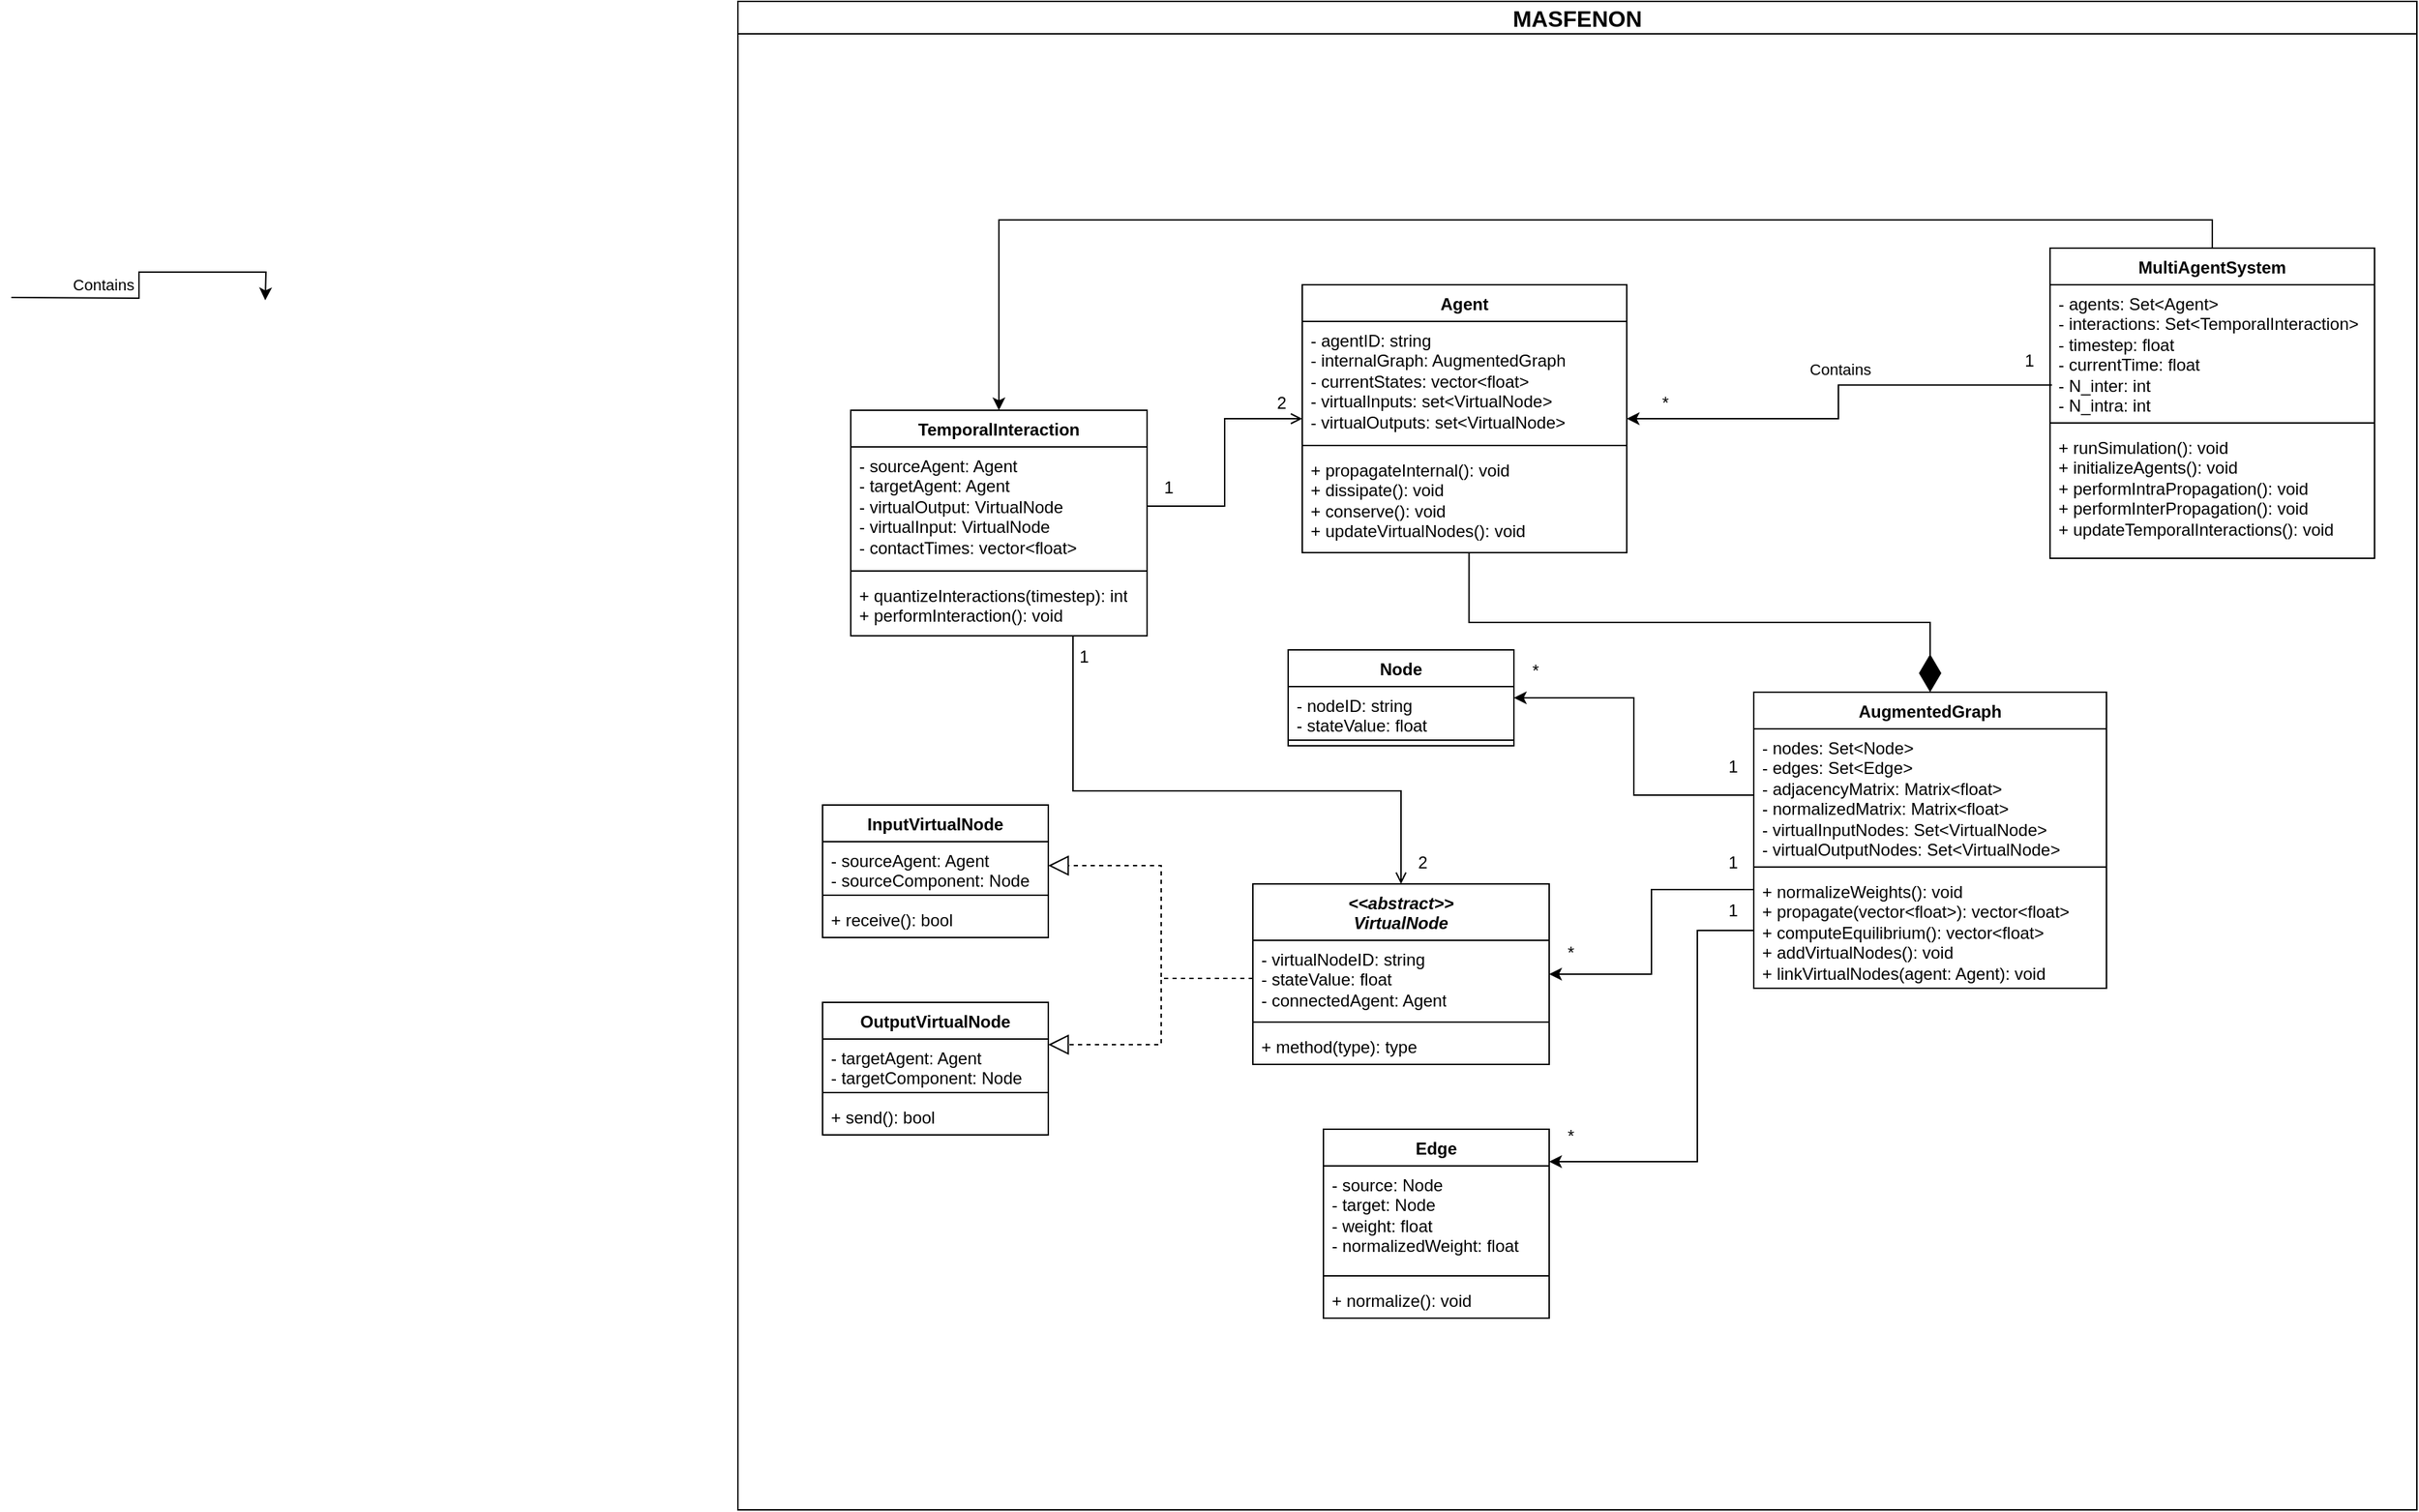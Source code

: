 <mxfile version="28.0.6">
  <diagram name="Page-1" id="b5b7bab2-c9e2-2cf4-8b2a-24fd1a2a6d21">
    <mxGraphModel dx="3582" dy="1206" grid="1" gridSize="10" guides="1" tooltips="1" connect="1" arrows="1" fold="1" page="1" pageScale="1" pageWidth="827" pageHeight="1169" background="none" math="0" shadow="0">
      <root>
        <mxCell id="0" />
        <mxCell id="1" parent="0" />
        <mxCell id="A-Axvn4ooI6k1u0fqNma-1" value="MASFENON" style="swimlane;whiteSpace=wrap;html=1;fontSize=16;" parent="1" vertex="1">
          <mxGeometry x="-1070" y="70" width="1190" height="1070" as="geometry" />
        </mxCell>
        <mxCell id="FGZ0TIpVSBCznY_cjHpT-60" style="edgeStyle=orthogonalEdgeStyle;rounded=0;orthogonalLoop=1;jettySize=auto;html=1;exitX=0.5;exitY=0;exitDx=0;exitDy=0;entryX=0.5;entryY=0;entryDx=0;entryDy=0;" edge="1" parent="A-Axvn4ooI6k1u0fqNma-1" source="A-Axvn4ooI6k1u0fqNma-2" target="FGZ0TIpVSBCznY_cjHpT-44">
          <mxGeometry relative="1" as="geometry" />
        </mxCell>
        <mxCell id="A-Axvn4ooI6k1u0fqNma-2" value="MultiAgentSystem" style="swimlane;fontStyle=1;align=center;verticalAlign=top;childLayout=stackLayout;horizontal=1;startSize=26;horizontalStack=0;resizeParent=1;resizeParentMax=0;resizeLast=0;collapsible=1;marginBottom=0;whiteSpace=wrap;html=1;" parent="A-Axvn4ooI6k1u0fqNma-1" vertex="1">
          <mxGeometry x="930" y="175" width="230" height="220" as="geometry" />
        </mxCell>
        <mxCell id="A-Axvn4ooI6k1u0fqNma-3" value="- agents: Set&amp;lt;Agent&amp;gt;&amp;nbsp;&lt;br&gt;- interactions: Set&amp;lt;TemporalInteraction&amp;gt;&lt;br&gt;- timestep: float&amp;nbsp; &amp;nbsp; &amp;nbsp; &amp;nbsp; &amp;nbsp; &amp;nbsp; &amp;nbsp; &amp;nbsp; &amp;nbsp; &amp;nbsp;&amp;nbsp;&lt;br&gt;- currentTime: float&amp;nbsp; &amp;nbsp; &amp;nbsp; &amp;nbsp; &amp;nbsp; &amp;nbsp; &amp;nbsp;&amp;nbsp;&lt;br&gt;- N_inter: int&lt;br&gt;- N_intra: int&amp;nbsp;" style="text;strokeColor=none;fillColor=none;align=left;verticalAlign=top;spacingLeft=4;spacingRight=4;overflow=hidden;rotatable=0;points=[[0,0.5],[1,0.5]];portConstraint=eastwest;whiteSpace=wrap;html=1;" parent="A-Axvn4ooI6k1u0fqNma-2" vertex="1">
          <mxGeometry y="26" width="230" height="94" as="geometry" />
        </mxCell>
        <mxCell id="A-Axvn4ooI6k1u0fqNma-4" value="" style="line;strokeWidth=1;fillColor=none;align=left;verticalAlign=middle;spacingTop=-1;spacingLeft=3;spacingRight=3;rotatable=0;labelPosition=right;points=[];portConstraint=eastwest;strokeColor=inherit;" parent="A-Axvn4ooI6k1u0fqNma-2" vertex="1">
          <mxGeometry y="120" width="230" height="8" as="geometry" />
        </mxCell>
        <mxCell id="A-Axvn4ooI6k1u0fqNma-5" value="+ runSimulation(): void&lt;br&gt;+ initializeAgents(): void&lt;br&gt;+ performIntraPropagation(): void&lt;br&gt;+ performInterPropagation(): void&lt;br&gt;+ updateTemporalInteractions(): void" style="text;strokeColor=none;fillColor=none;align=left;verticalAlign=top;spacingLeft=4;spacingRight=4;overflow=hidden;rotatable=0;points=[[0,0.5],[1,0.5]];portConstraint=eastwest;whiteSpace=wrap;html=1;" parent="A-Axvn4ooI6k1u0fqNma-2" vertex="1">
          <mxGeometry y="128" width="230" height="92" as="geometry" />
        </mxCell>
        <mxCell id="FGZ0TIpVSBCznY_cjHpT-1" value="Agent" style="swimlane;fontStyle=1;align=center;verticalAlign=top;childLayout=stackLayout;horizontal=1;startSize=26;horizontalStack=0;resizeParent=1;resizeParentMax=0;resizeLast=0;collapsible=1;marginBottom=0;whiteSpace=wrap;html=1;" vertex="1" parent="A-Axvn4ooI6k1u0fqNma-1">
          <mxGeometry x="400" y="201" width="230" height="190" as="geometry" />
        </mxCell>
        <mxCell id="FGZ0TIpVSBCznY_cjHpT-2" value="- agentID: string&lt;br&gt;- internalGraph: AugmentedGraph&lt;br&gt;- currentStates: vector&amp;lt;float&amp;gt;&lt;br&gt;- virtualInputs: set&amp;lt;VirtualNode&amp;gt;&lt;br&gt;- virtualOutputs: set&amp;lt;VirtualNode&amp;gt;" style="text;strokeColor=none;fillColor=none;align=left;verticalAlign=top;spacingLeft=4;spacingRight=4;overflow=hidden;rotatable=0;points=[[0,0.5],[1,0.5]];portConstraint=eastwest;whiteSpace=wrap;html=1;" vertex="1" parent="FGZ0TIpVSBCznY_cjHpT-1">
          <mxGeometry y="26" width="230" height="84" as="geometry" />
        </mxCell>
        <mxCell id="FGZ0TIpVSBCznY_cjHpT-3" value="" style="line;strokeWidth=1;fillColor=none;align=left;verticalAlign=middle;spacingTop=-1;spacingLeft=3;spacingRight=3;rotatable=0;labelPosition=right;points=[];portConstraint=eastwest;strokeColor=inherit;" vertex="1" parent="FGZ0TIpVSBCznY_cjHpT-1">
          <mxGeometry y="110" width="230" height="8" as="geometry" />
        </mxCell>
        <mxCell id="FGZ0TIpVSBCznY_cjHpT-4" value="+ propagateInternal(): void&lt;br&gt;+ dissipate(): void&lt;br&gt;+ conserve(): void&lt;br&gt;+ updateVirtualNodes(): void&amp;nbsp;" style="text;strokeColor=none;fillColor=none;align=left;verticalAlign=top;spacingLeft=4;spacingRight=4;overflow=hidden;rotatable=0;points=[[0,0.5],[1,0.5]];portConstraint=eastwest;whiteSpace=wrap;html=1;" vertex="1" parent="FGZ0TIpVSBCznY_cjHpT-1">
          <mxGeometry y="118" width="230" height="72" as="geometry" />
        </mxCell>
        <mxCell id="FGZ0TIpVSBCznY_cjHpT-6" value="1" style="text;html=1;align=center;verticalAlign=middle;resizable=0;points=[];autosize=1;strokeColor=none;fillColor=none;" vertex="1" parent="A-Axvn4ooI6k1u0fqNma-1">
          <mxGeometry x="900" y="240" width="30" height="30" as="geometry" />
        </mxCell>
        <mxCell id="FGZ0TIpVSBCznY_cjHpT-9" value="AugmentedGraph" style="swimlane;fontStyle=1;align=center;verticalAlign=top;childLayout=stackLayout;horizontal=1;startSize=26;horizontalStack=0;resizeParent=1;resizeParentMax=0;resizeLast=0;collapsible=1;marginBottom=0;whiteSpace=wrap;html=1;" vertex="1" parent="A-Axvn4ooI6k1u0fqNma-1">
          <mxGeometry x="720" y="490" width="250" height="210" as="geometry" />
        </mxCell>
        <mxCell id="FGZ0TIpVSBCznY_cjHpT-10" value="- nodes: Set&amp;lt;Node&amp;gt;&lt;br&gt;- edges: Set&amp;lt;Edge&amp;gt;&lt;br&gt;- adjacencyMatrix: Matrix&amp;lt;float&amp;gt;&lt;br&gt;- normalizedMatrix: Matrix&amp;lt;float&amp;gt;&lt;br&gt;- virtualInputNodes: Set&amp;lt;VirtualNode&amp;gt;&lt;br&gt;- virtualOutputNodes: Set&amp;lt;VirtualNode&amp;gt;&amp;nbsp;" style="text;strokeColor=none;fillColor=none;align=left;verticalAlign=top;spacingLeft=4;spacingRight=4;overflow=hidden;rotatable=0;points=[[0,0.5],[1,0.5]];portConstraint=eastwest;whiteSpace=wrap;html=1;" vertex="1" parent="FGZ0TIpVSBCznY_cjHpT-9">
          <mxGeometry y="26" width="250" height="94" as="geometry" />
        </mxCell>
        <mxCell id="FGZ0TIpVSBCznY_cjHpT-11" value="" style="line;strokeWidth=1;fillColor=none;align=left;verticalAlign=middle;spacingTop=-1;spacingLeft=3;spacingRight=3;rotatable=0;labelPosition=right;points=[];portConstraint=eastwest;strokeColor=inherit;" vertex="1" parent="FGZ0TIpVSBCznY_cjHpT-9">
          <mxGeometry y="120" width="250" height="8" as="geometry" />
        </mxCell>
        <mxCell id="FGZ0TIpVSBCznY_cjHpT-12" value="+ normalizeWeights(): void&lt;br&gt;+ propagate(vector&amp;lt;float&amp;gt;): vector&amp;lt;float&amp;gt;&lt;br&gt;+ computeEquilibrium(): vector&amp;lt;float&amp;gt;&lt;br&gt;+ addVirtualNodes(): void&lt;br&gt;+ linkVirtualNodes(agent: Agent): void" style="text;strokeColor=none;fillColor=none;align=left;verticalAlign=top;spacingLeft=4;spacingRight=4;overflow=hidden;rotatable=0;points=[[0,0.5],[1,0.5]];portConstraint=eastwest;whiteSpace=wrap;html=1;" vertex="1" parent="FGZ0TIpVSBCznY_cjHpT-9">
          <mxGeometry y="128" width="250" height="82" as="geometry" />
        </mxCell>
        <mxCell id="FGZ0TIpVSBCznY_cjHpT-13" value="" style="endArrow=diamondThin;endFill=1;endSize=24;html=1;rounded=0;entryX=0.5;entryY=0;entryDx=0;entryDy=0;exitX=0.514;exitY=1.007;exitDx=0;exitDy=0;exitPerimeter=0;edgeStyle=orthogonalEdgeStyle;" edge="1" parent="A-Axvn4ooI6k1u0fqNma-1" source="FGZ0TIpVSBCznY_cjHpT-4" target="FGZ0TIpVSBCznY_cjHpT-9">
          <mxGeometry width="160" relative="1" as="geometry">
            <mxPoint x="570" y="390" as="sourcePoint" />
            <mxPoint x="730" y="390" as="targetPoint" />
          </mxGeometry>
        </mxCell>
        <mxCell id="FGZ0TIpVSBCznY_cjHpT-14" value="Node" style="swimlane;fontStyle=1;align=center;verticalAlign=top;childLayout=stackLayout;horizontal=1;startSize=26;horizontalStack=0;resizeParent=1;resizeParentMax=0;resizeLast=0;collapsible=1;marginBottom=0;whiteSpace=wrap;html=1;" vertex="1" parent="A-Axvn4ooI6k1u0fqNma-1">
          <mxGeometry x="390" y="460" width="160" height="68" as="geometry" />
        </mxCell>
        <mxCell id="FGZ0TIpVSBCznY_cjHpT-15" value="- nodeID: string&lt;br&gt;- stateValue: float" style="text;strokeColor=none;fillColor=none;align=left;verticalAlign=top;spacingLeft=4;spacingRight=4;overflow=hidden;rotatable=0;points=[[0,0.5],[1,0.5]];portConstraint=eastwest;whiteSpace=wrap;html=1;" vertex="1" parent="FGZ0TIpVSBCznY_cjHpT-14">
          <mxGeometry y="26" width="160" height="34" as="geometry" />
        </mxCell>
        <mxCell id="FGZ0TIpVSBCznY_cjHpT-16" value="" style="line;strokeWidth=1;fillColor=none;align=left;verticalAlign=middle;spacingTop=-1;spacingLeft=3;spacingRight=3;rotatable=0;labelPosition=right;points=[];portConstraint=eastwest;strokeColor=inherit;" vertex="1" parent="FGZ0TIpVSBCznY_cjHpT-14">
          <mxGeometry y="60" width="160" height="8" as="geometry" />
        </mxCell>
        <mxCell id="FGZ0TIpVSBCznY_cjHpT-18" value="&lt;div&gt;&lt;i&gt;&amp;lt;&amp;lt;abstract&amp;gt;&amp;gt;&lt;/i&gt;&lt;/div&gt;&lt;div&gt;&lt;i&gt;VirtualNode&lt;/i&gt;&lt;/div&gt;" style="swimlane;fontStyle=1;align=center;verticalAlign=top;childLayout=stackLayout;horizontal=1;startSize=40;horizontalStack=0;resizeParent=1;resizeParentMax=0;resizeLast=0;collapsible=1;marginBottom=0;whiteSpace=wrap;html=1;" vertex="1" parent="A-Axvn4ooI6k1u0fqNma-1">
          <mxGeometry x="365" y="626" width="210" height="128" as="geometry" />
        </mxCell>
        <mxCell id="FGZ0TIpVSBCznY_cjHpT-19" value="- virtualNodeID: string&lt;br&gt;- stateValue: float&lt;br&gt;- connectedAgent: Agent" style="text;strokeColor=none;fillColor=none;align=left;verticalAlign=top;spacingLeft=4;spacingRight=4;overflow=hidden;rotatable=0;points=[[0,0.5],[1,0.5]];portConstraint=eastwest;whiteSpace=wrap;html=1;" vertex="1" parent="FGZ0TIpVSBCznY_cjHpT-18">
          <mxGeometry y="40" width="210" height="54" as="geometry" />
        </mxCell>
        <mxCell id="FGZ0TIpVSBCznY_cjHpT-20" value="" style="line;strokeWidth=1;fillColor=none;align=left;verticalAlign=middle;spacingTop=-1;spacingLeft=3;spacingRight=3;rotatable=0;labelPosition=right;points=[];portConstraint=eastwest;strokeColor=inherit;" vertex="1" parent="FGZ0TIpVSBCznY_cjHpT-18">
          <mxGeometry y="94" width="210" height="8" as="geometry" />
        </mxCell>
        <mxCell id="FGZ0TIpVSBCznY_cjHpT-21" value="+ method(type): type" style="text;strokeColor=none;fillColor=none;align=left;verticalAlign=top;spacingLeft=4;spacingRight=4;overflow=hidden;rotatable=0;points=[[0,0.5],[1,0.5]];portConstraint=eastwest;whiteSpace=wrap;html=1;" vertex="1" parent="FGZ0TIpVSBCznY_cjHpT-18">
          <mxGeometry y="102" width="210" height="26" as="geometry" />
        </mxCell>
        <mxCell id="FGZ0TIpVSBCznY_cjHpT-22" value="Edge" style="swimlane;fontStyle=1;align=center;verticalAlign=top;childLayout=stackLayout;horizontal=1;startSize=26;horizontalStack=0;resizeParent=1;resizeParentMax=0;resizeLast=0;collapsible=1;marginBottom=0;whiteSpace=wrap;html=1;" vertex="1" parent="A-Axvn4ooI6k1u0fqNma-1">
          <mxGeometry x="415" y="800" width="160" height="134" as="geometry" />
        </mxCell>
        <mxCell id="FGZ0TIpVSBCznY_cjHpT-23" value="- source: Node&lt;br&gt;- target: Node&lt;br&gt;- weight: float&lt;br&gt;- normalizedWeight: float&amp;nbsp;" style="text;strokeColor=none;fillColor=none;align=left;verticalAlign=top;spacingLeft=4;spacingRight=4;overflow=hidden;rotatable=0;points=[[0,0.5],[1,0.5]];portConstraint=eastwest;whiteSpace=wrap;html=1;" vertex="1" parent="FGZ0TIpVSBCznY_cjHpT-22">
          <mxGeometry y="26" width="160" height="74" as="geometry" />
        </mxCell>
        <mxCell id="FGZ0TIpVSBCznY_cjHpT-24" value="" style="line;strokeWidth=1;fillColor=none;align=left;verticalAlign=middle;spacingTop=-1;spacingLeft=3;spacingRight=3;rotatable=0;labelPosition=right;points=[];portConstraint=eastwest;strokeColor=inherit;" vertex="1" parent="FGZ0TIpVSBCznY_cjHpT-22">
          <mxGeometry y="100" width="160" height="8" as="geometry" />
        </mxCell>
        <mxCell id="FGZ0TIpVSBCznY_cjHpT-25" value="+ normalize(): void" style="text;strokeColor=none;fillColor=none;align=left;verticalAlign=top;spacingLeft=4;spacingRight=4;overflow=hidden;rotatable=0;points=[[0,0.5],[1,0.5]];portConstraint=eastwest;whiteSpace=wrap;html=1;" vertex="1" parent="FGZ0TIpVSBCznY_cjHpT-22">
          <mxGeometry y="108" width="160" height="26" as="geometry" />
        </mxCell>
        <mxCell id="FGZ0TIpVSBCznY_cjHpT-26" style="edgeStyle=orthogonalEdgeStyle;rounded=0;orthogonalLoop=1;jettySize=auto;html=1;exitX=0;exitY=0.5;exitDx=0;exitDy=0;" edge="1" parent="A-Axvn4ooI6k1u0fqNma-1" source="FGZ0TIpVSBCznY_cjHpT-10" target="FGZ0TIpVSBCznY_cjHpT-14">
          <mxGeometry relative="1" as="geometry" />
        </mxCell>
        <mxCell id="FGZ0TIpVSBCznY_cjHpT-27" style="edgeStyle=orthogonalEdgeStyle;rounded=0;orthogonalLoop=1;jettySize=auto;html=1;exitX=0;exitY=0.146;exitDx=0;exitDy=0;exitPerimeter=0;" edge="1" parent="A-Axvn4ooI6k1u0fqNma-1" source="FGZ0TIpVSBCznY_cjHpT-12" target="FGZ0TIpVSBCznY_cjHpT-18">
          <mxGeometry relative="1" as="geometry" />
        </mxCell>
        <mxCell id="FGZ0TIpVSBCznY_cjHpT-28" style="edgeStyle=orthogonalEdgeStyle;rounded=0;orthogonalLoop=1;jettySize=auto;html=1;exitX=0;exitY=0.5;exitDx=0;exitDy=0;" edge="1" parent="A-Axvn4ooI6k1u0fqNma-1" source="FGZ0TIpVSBCznY_cjHpT-12" target="FGZ0TIpVSBCznY_cjHpT-22">
          <mxGeometry relative="1" as="geometry">
            <Array as="points">
              <mxPoint x="680" y="659" />
              <mxPoint x="680" y="823" />
            </Array>
          </mxGeometry>
        </mxCell>
        <mxCell id="FGZ0TIpVSBCznY_cjHpT-29" value="InputVirtualNode" style="swimlane;fontStyle=1;align=center;verticalAlign=top;childLayout=stackLayout;horizontal=1;startSize=26;horizontalStack=0;resizeParent=1;resizeParentMax=0;resizeLast=0;collapsible=1;marginBottom=0;whiteSpace=wrap;html=1;" vertex="1" parent="A-Axvn4ooI6k1u0fqNma-1">
          <mxGeometry x="60" y="570" width="160" height="94" as="geometry" />
        </mxCell>
        <mxCell id="FGZ0TIpVSBCznY_cjHpT-30" value="&lt;div&gt;- sourceAgent: Agent&lt;/div&gt;&lt;div&gt;- sourceComponent: Node&lt;/div&gt;" style="text;strokeColor=none;fillColor=none;align=left;verticalAlign=top;spacingLeft=4;spacingRight=4;overflow=hidden;rotatable=0;points=[[0,0.5],[1,0.5]];portConstraint=eastwest;whiteSpace=wrap;html=1;" vertex="1" parent="FGZ0TIpVSBCznY_cjHpT-29">
          <mxGeometry y="26" width="160" height="34" as="geometry" />
        </mxCell>
        <mxCell id="FGZ0TIpVSBCznY_cjHpT-31" value="" style="line;strokeWidth=1;fillColor=none;align=left;verticalAlign=middle;spacingTop=-1;spacingLeft=3;spacingRight=3;rotatable=0;labelPosition=right;points=[];portConstraint=eastwest;strokeColor=inherit;" vertex="1" parent="FGZ0TIpVSBCznY_cjHpT-29">
          <mxGeometry y="60" width="160" height="8" as="geometry" />
        </mxCell>
        <mxCell id="FGZ0TIpVSBCznY_cjHpT-32" value="+ receive(): bool" style="text;strokeColor=none;fillColor=none;align=left;verticalAlign=top;spacingLeft=4;spacingRight=4;overflow=hidden;rotatable=0;points=[[0,0.5],[1,0.5]];portConstraint=eastwest;whiteSpace=wrap;html=1;" vertex="1" parent="FGZ0TIpVSBCznY_cjHpT-29">
          <mxGeometry y="68" width="160" height="26" as="geometry" />
        </mxCell>
        <mxCell id="FGZ0TIpVSBCznY_cjHpT-33" value="" style="endArrow=block;dashed=1;endFill=0;endSize=12;html=1;rounded=0;exitX=0;exitY=0.5;exitDx=0;exitDy=0;edgeStyle=orthogonalEdgeStyle;" edge="1" parent="A-Axvn4ooI6k1u0fqNma-1" source="FGZ0TIpVSBCznY_cjHpT-19" target="FGZ0TIpVSBCznY_cjHpT-29">
          <mxGeometry width="160" relative="1" as="geometry">
            <mxPoint x="180" y="720" as="sourcePoint" />
            <mxPoint x="340" y="720" as="targetPoint" />
            <Array as="points">
              <mxPoint x="300" y="693" />
              <mxPoint x="300" y="613" />
            </Array>
          </mxGeometry>
        </mxCell>
        <mxCell id="FGZ0TIpVSBCznY_cjHpT-34" value="OutputVirtualNode" style="swimlane;fontStyle=1;align=center;verticalAlign=top;childLayout=stackLayout;horizontal=1;startSize=26;horizontalStack=0;resizeParent=1;resizeParentMax=0;resizeLast=0;collapsible=1;marginBottom=0;whiteSpace=wrap;html=1;" vertex="1" parent="A-Axvn4ooI6k1u0fqNma-1">
          <mxGeometry x="60" y="710" width="160" height="94" as="geometry" />
        </mxCell>
        <mxCell id="FGZ0TIpVSBCznY_cjHpT-35" value="&lt;div&gt;- targetAgent: Agent&lt;/div&gt;&lt;div&gt;- targetComponent: Node&lt;/div&gt;" style="text;strokeColor=none;fillColor=none;align=left;verticalAlign=top;spacingLeft=4;spacingRight=4;overflow=hidden;rotatable=0;points=[[0,0.5],[1,0.5]];portConstraint=eastwest;whiteSpace=wrap;html=1;" vertex="1" parent="FGZ0TIpVSBCznY_cjHpT-34">
          <mxGeometry y="26" width="160" height="34" as="geometry" />
        </mxCell>
        <mxCell id="FGZ0TIpVSBCznY_cjHpT-36" value="" style="line;strokeWidth=1;fillColor=none;align=left;verticalAlign=middle;spacingTop=-1;spacingLeft=3;spacingRight=3;rotatable=0;labelPosition=right;points=[];portConstraint=eastwest;strokeColor=inherit;" vertex="1" parent="FGZ0TIpVSBCznY_cjHpT-34">
          <mxGeometry y="60" width="160" height="8" as="geometry" />
        </mxCell>
        <mxCell id="FGZ0TIpVSBCznY_cjHpT-37" value="+ send(): bool" style="text;strokeColor=none;fillColor=none;align=left;verticalAlign=top;spacingLeft=4;spacingRight=4;overflow=hidden;rotatable=0;points=[[0,0.5],[1,0.5]];portConstraint=eastwest;whiteSpace=wrap;html=1;" vertex="1" parent="FGZ0TIpVSBCznY_cjHpT-34">
          <mxGeometry y="68" width="160" height="26" as="geometry" />
        </mxCell>
        <mxCell id="FGZ0TIpVSBCznY_cjHpT-38" value="" style="endArrow=block;dashed=1;endFill=0;endSize=12;html=1;rounded=0;exitX=0;exitY=0.5;exitDx=0;exitDy=0;edgeStyle=orthogonalEdgeStyle;" edge="1" parent="A-Axvn4ooI6k1u0fqNma-1" source="FGZ0TIpVSBCznY_cjHpT-19" target="FGZ0TIpVSBCznY_cjHpT-34">
          <mxGeometry width="160" relative="1" as="geometry">
            <mxPoint x="425" y="820" as="sourcePoint" />
            <mxPoint x="280" y="740" as="targetPoint" />
            <Array as="points">
              <mxPoint x="300" y="693" />
              <mxPoint x="300" y="740" />
            </Array>
          </mxGeometry>
        </mxCell>
        <mxCell id="FGZ0TIpVSBCznY_cjHpT-7" value="*" style="text;html=1;align=center;verticalAlign=middle;resizable=0;points=[];autosize=1;strokeColor=none;fillColor=none;" vertex="1" parent="A-Axvn4ooI6k1u0fqNma-1">
          <mxGeometry x="642" y="270" width="30" height="30" as="geometry" />
        </mxCell>
        <mxCell id="FGZ0TIpVSBCznY_cjHpT-5" style="edgeStyle=orthogonalEdgeStyle;rounded=0;orthogonalLoop=1;jettySize=auto;html=1;exitX=1;exitY=0.5;exitDx=0;exitDy=0;" edge="1" parent="A-Axvn4ooI6k1u0fqNma-1">
          <mxGeometry relative="1" as="geometry">
            <mxPoint x="-515" y="210" as="sourcePoint" />
            <mxPoint x="-335" y="212" as="targetPoint" />
          </mxGeometry>
        </mxCell>
        <mxCell id="FGZ0TIpVSBCznY_cjHpT-8" value="Contains" style="edgeLabel;html=1;align=center;verticalAlign=middle;resizable=0;points=[];" vertex="1" connectable="0" parent="FGZ0TIpVSBCznY_cjHpT-5">
          <mxGeometry x="-0.405" y="4" relative="1" as="geometry">
            <mxPoint y="-6" as="offset" />
          </mxGeometry>
        </mxCell>
        <mxCell id="FGZ0TIpVSBCznY_cjHpT-41" style="edgeStyle=orthogonalEdgeStyle;rounded=0;orthogonalLoop=1;jettySize=auto;html=1;exitX=0.006;exitY=0.756;exitDx=0;exitDy=0;exitPerimeter=0;" edge="1" parent="A-Axvn4ooI6k1u0fqNma-1" source="A-Axvn4ooI6k1u0fqNma-3" target="FGZ0TIpVSBCznY_cjHpT-1">
          <mxGeometry relative="1" as="geometry" />
        </mxCell>
        <mxCell id="FGZ0TIpVSBCznY_cjHpT-43" value="Contains" style="edgeLabel;html=1;align=center;verticalAlign=middle;resizable=0;points=[];" vertex="1" connectable="0" parent="FGZ0TIpVSBCznY_cjHpT-41">
          <mxGeometry x="-0.02" y="1" relative="1" as="geometry">
            <mxPoint y="-19" as="offset" />
          </mxGeometry>
        </mxCell>
        <mxCell id="FGZ0TIpVSBCznY_cjHpT-49" style="edgeStyle=orthogonalEdgeStyle;rounded=0;orthogonalLoop=1;jettySize=auto;html=1;exitX=0.75;exitY=1;exitDx=0;exitDy=0;endArrow=open;endFill=0;" edge="1" parent="A-Axvn4ooI6k1u0fqNma-1" source="FGZ0TIpVSBCznY_cjHpT-44" target="FGZ0TIpVSBCznY_cjHpT-18">
          <mxGeometry relative="1" as="geometry">
            <Array as="points">
              <mxPoint x="238" y="560" />
              <mxPoint x="470" y="560" />
            </Array>
          </mxGeometry>
        </mxCell>
        <mxCell id="FGZ0TIpVSBCznY_cjHpT-44" value="TemporalInteraction" style="swimlane;fontStyle=1;align=center;verticalAlign=top;childLayout=stackLayout;horizontal=1;startSize=26;horizontalStack=0;resizeParent=1;resizeParentMax=0;resizeLast=0;collapsible=1;marginBottom=0;whiteSpace=wrap;html=1;" vertex="1" parent="A-Axvn4ooI6k1u0fqNma-1">
          <mxGeometry x="80" y="290" width="210" height="160" as="geometry" />
        </mxCell>
        <mxCell id="FGZ0TIpVSBCznY_cjHpT-45" value="- sourceAgent: Agent&lt;br&gt;- targetAgent: Agent&lt;br&gt;- virtualOutput: VirtualNode&lt;br&gt;- virtualInput: VirtualNode&lt;br&gt;- contactTimes: vector&amp;lt;float&amp;gt;&amp;nbsp;&amp;nbsp;" style="text;strokeColor=none;fillColor=none;align=left;verticalAlign=top;spacingLeft=4;spacingRight=4;overflow=hidden;rotatable=0;points=[[0,0.5],[1,0.5]];portConstraint=eastwest;whiteSpace=wrap;html=1;" vertex="1" parent="FGZ0TIpVSBCznY_cjHpT-44">
          <mxGeometry y="26" width="210" height="84" as="geometry" />
        </mxCell>
        <mxCell id="FGZ0TIpVSBCznY_cjHpT-46" value="" style="line;strokeWidth=1;fillColor=none;align=left;verticalAlign=middle;spacingTop=-1;spacingLeft=3;spacingRight=3;rotatable=0;labelPosition=right;points=[];portConstraint=eastwest;strokeColor=inherit;" vertex="1" parent="FGZ0TIpVSBCznY_cjHpT-44">
          <mxGeometry y="110" width="210" height="8" as="geometry" />
        </mxCell>
        <mxCell id="FGZ0TIpVSBCznY_cjHpT-47" value="+ quantizeInteractions(timestep): int&lt;br&gt;+ performInteraction(): void" style="text;strokeColor=none;fillColor=none;align=left;verticalAlign=top;spacingLeft=4;spacingRight=4;overflow=hidden;rotatable=0;points=[[0,0.5],[1,0.5]];portConstraint=eastwest;whiteSpace=wrap;html=1;" vertex="1" parent="FGZ0TIpVSBCznY_cjHpT-44">
          <mxGeometry y="118" width="210" height="42" as="geometry" />
        </mxCell>
        <mxCell id="FGZ0TIpVSBCznY_cjHpT-48" style="edgeStyle=orthogonalEdgeStyle;rounded=0;orthogonalLoop=1;jettySize=auto;html=1;exitX=1;exitY=0.5;exitDx=0;exitDy=0;endArrow=open;endFill=0;" edge="1" parent="A-Axvn4ooI6k1u0fqNma-1" source="FGZ0TIpVSBCznY_cjHpT-45" target="FGZ0TIpVSBCznY_cjHpT-1">
          <mxGeometry relative="1" as="geometry" />
        </mxCell>
        <mxCell id="FGZ0TIpVSBCznY_cjHpT-50" value="1" style="text;html=1;align=center;verticalAlign=middle;resizable=0;points=[];autosize=1;strokeColor=none;fillColor=none;" vertex="1" parent="A-Axvn4ooI6k1u0fqNma-1">
          <mxGeometry x="690" y="528" width="30" height="30" as="geometry" />
        </mxCell>
        <mxCell id="FGZ0TIpVSBCznY_cjHpT-51" value="*" style="text;html=1;align=center;verticalAlign=middle;resizable=0;points=[];autosize=1;strokeColor=none;fillColor=none;" vertex="1" parent="A-Axvn4ooI6k1u0fqNma-1">
          <mxGeometry x="550" y="460" width="30" height="30" as="geometry" />
        </mxCell>
        <mxCell id="FGZ0TIpVSBCznY_cjHpT-52" value="*" style="text;html=1;align=center;verticalAlign=middle;resizable=0;points=[];autosize=1;strokeColor=none;fillColor=none;" vertex="1" parent="A-Axvn4ooI6k1u0fqNma-1">
          <mxGeometry x="575" y="660" width="30" height="30" as="geometry" />
        </mxCell>
        <mxCell id="FGZ0TIpVSBCznY_cjHpT-53" value="*" style="text;html=1;align=center;verticalAlign=middle;resizable=0;points=[];autosize=1;strokeColor=none;fillColor=none;" vertex="1" parent="A-Axvn4ooI6k1u0fqNma-1">
          <mxGeometry x="575" y="790" width="30" height="30" as="geometry" />
        </mxCell>
        <mxCell id="FGZ0TIpVSBCznY_cjHpT-54" value="1" style="text;html=1;align=center;verticalAlign=middle;resizable=0;points=[];autosize=1;strokeColor=none;fillColor=none;" vertex="1" parent="A-Axvn4ooI6k1u0fqNma-1">
          <mxGeometry x="690" y="596" width="30" height="30" as="geometry" />
        </mxCell>
        <mxCell id="FGZ0TIpVSBCznY_cjHpT-55" value="1" style="text;html=1;align=center;verticalAlign=middle;resizable=0;points=[];autosize=1;strokeColor=none;fillColor=none;" vertex="1" parent="A-Axvn4ooI6k1u0fqNma-1">
          <mxGeometry x="690" y="630" width="30" height="30" as="geometry" />
        </mxCell>
        <mxCell id="FGZ0TIpVSBCznY_cjHpT-56" value="1" style="text;html=1;align=center;verticalAlign=middle;resizable=0;points=[];autosize=1;strokeColor=none;fillColor=none;" vertex="1" parent="A-Axvn4ooI6k1u0fqNma-1">
          <mxGeometry x="230" y="450" width="30" height="30" as="geometry" />
        </mxCell>
        <mxCell id="FGZ0TIpVSBCznY_cjHpT-57" value="2" style="text;html=1;align=center;verticalAlign=middle;resizable=0;points=[];autosize=1;strokeColor=none;fillColor=none;" vertex="1" parent="A-Axvn4ooI6k1u0fqNma-1">
          <mxGeometry x="470" y="596" width="30" height="30" as="geometry" />
        </mxCell>
        <mxCell id="FGZ0TIpVSBCznY_cjHpT-58" value="1" style="text;html=1;align=center;verticalAlign=middle;resizable=0;points=[];autosize=1;strokeColor=none;fillColor=none;" vertex="1" parent="A-Axvn4ooI6k1u0fqNma-1">
          <mxGeometry x="290" y="330" width="30" height="30" as="geometry" />
        </mxCell>
        <mxCell id="FGZ0TIpVSBCznY_cjHpT-59" value="2" style="text;html=1;align=center;verticalAlign=middle;resizable=0;points=[];autosize=1;strokeColor=none;fillColor=none;" vertex="1" parent="A-Axvn4ooI6k1u0fqNma-1">
          <mxGeometry x="370" y="270" width="30" height="30" as="geometry" />
        </mxCell>
      </root>
    </mxGraphModel>
  </diagram>
</mxfile>
